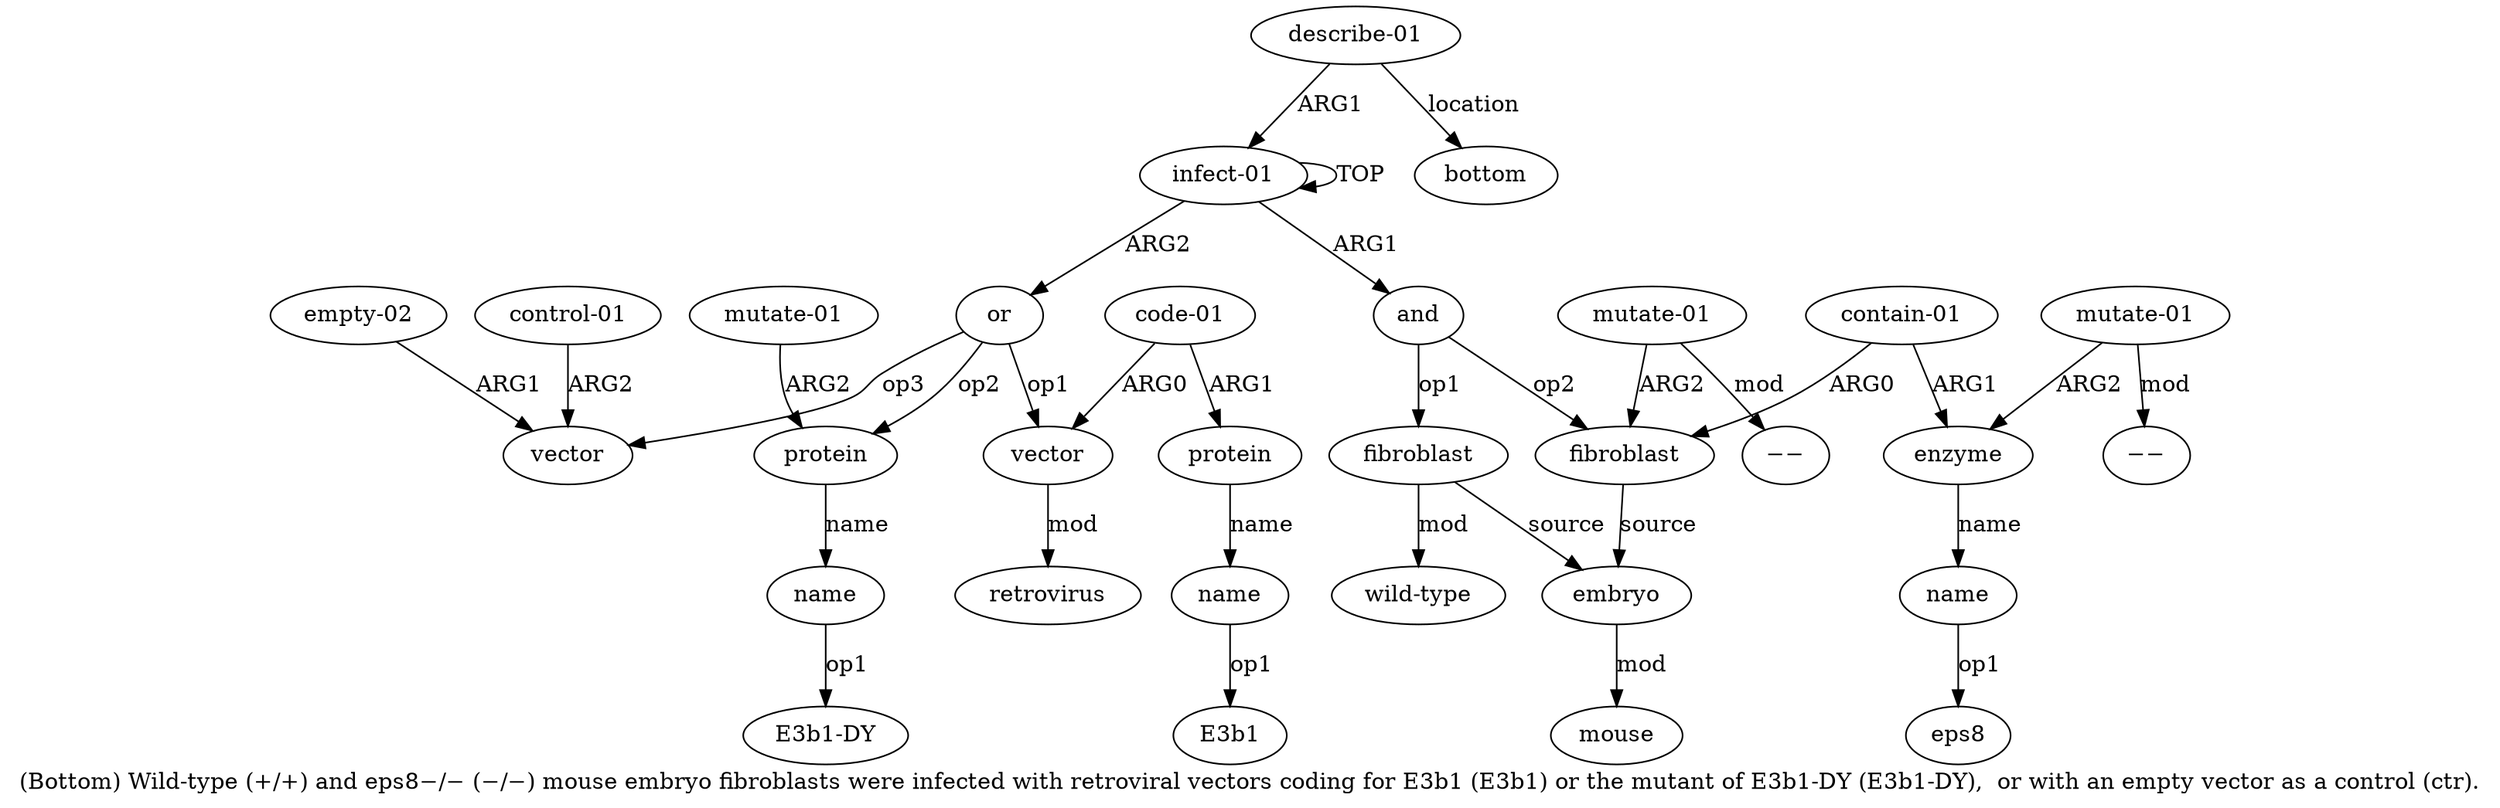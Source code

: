 digraph  {
	graph [label="(Bottom) Wild-type (+/+) and eps8−/− (−/−) mouse embryo fibroblasts were infected with retroviral vectors coding for E3b1 (\
E3b1) or the mutant of E3b1-DY (E3b1-DY),  or with an empty vector as a control (ctr)."];
	node [label="\N"];
	a20	 [color=black,
		gold_ind=20,
		gold_label="mutate-01",
		label="mutate-01",
		test_ind=20,
		test_label="mutate-01"];
	a18	 [color=black,
		gold_ind=18,
		gold_label=protein,
		label=protein,
		test_ind=18,
		test_label=protein];
	a20 -> a18 [key=0,
	color=black,
	gold_label=ARG2,
	label=ARG2,
	test_label=ARG2];
a21 [color=black,
	gold_ind=21,
	gold_label=vector,
	label=vector,
	test_ind=21,
	test_label=vector];
a22 [color=black,
	gold_ind=22,
	gold_label="empty-02",
	label="empty-02",
	test_ind=22,
	test_label="empty-02"];
a22 -> a21 [key=0,
color=black,
gold_label=ARG1,
label=ARG1,
test_label=ARG1];
a23 [color=black,
gold_ind=23,
gold_label="control-01",
label="control-01",
test_ind=23,
test_label="control-01"];
a23 -> a21 [key=0,
color=black,
gold_label=ARG2,
label=ARG2,
test_label=ARG2];
a24 [color=black,
gold_ind=24,
gold_label="describe-01",
label="describe-01",
test_ind=24,
test_label="describe-01"];
a25 [color=black,
gold_ind=25,
gold_label=bottom,
label=bottom,
test_ind=25,
test_label=bottom];
a24 -> a25 [key=0,
color=black,
gold_label=location,
label=location,
test_label=location];
a0 [color=black,
gold_ind=0,
gold_label="infect-01",
label="infect-01",
test_ind=0,
test_label="infect-01"];
a24 -> a0 [key=0,
color=black,
gold_label=ARG1,
label=ARG1,
test_label=ARG1];
"a19 E3b1-DY" [color=black,
gold_ind=-1,
gold_label="E3b1-DY",
label="E3b1-DY",
test_ind=-1,
test_label="E3b1-DY"];
"a7 −−" [color=black,
gold_ind=-1,
gold_label=−−,
label=−−,
test_ind=-1,
test_label=−−];
"a17 E3b1" [color=black,
gold_ind=-1,
gold_label=E3b1,
label=E3b1,
test_ind=-1,
test_label=E3b1];
"a11 −−" [color=black,
gold_ind=-1,
gold_label=−−,
label=−−,
test_ind=-1,
test_label=−−];
a15 [color=black,
gold_ind=15,
gold_label="code-01",
label="code-01",
test_ind=15,
test_label="code-01"];
a16 [color=black,
gold_ind=16,
gold_label=protein,
label=protein,
test_ind=16,
test_label=protein];
a15 -> a16 [key=0,
color=black,
gold_label=ARG1,
label=ARG1,
test_label=ARG1];
a13 [color=black,
gold_ind=13,
gold_label=vector,
label=vector,
test_ind=13,
test_label=vector];
a15 -> a13 [key=0,
color=black,
gold_label=ARG0,
label=ARG0,
test_label=ARG0];
a14 [color=black,
gold_ind=14,
gold_label=retrovirus,
label=retrovirus,
test_ind=14,
test_label=retrovirus];
a17 [color=black,
gold_ind=17,
gold_label=name,
label=name,
test_ind=17,
test_label=name];
a17 -> "a17 E3b1" [key=0,
color=black,
gold_label=op1,
label=op1,
test_label=op1];
a16 -> a17 [key=0,
color=black,
gold_label=name,
label=name,
test_label=name];
a11 [color=black,
gold_ind=11,
gold_label="mutate-01",
label="mutate-01",
test_ind=11,
test_label="mutate-01"];
a11 -> "a11 −−" [key=0,
color=black,
gold_label=mod,
label=mod,
test_label=mod];
a9 [color=black,
gold_ind=9,
gold_label=enzyme,
label=enzyme,
test_ind=9,
test_label=enzyme];
a11 -> a9 [key=0,
color=black,
gold_label=ARG2,
label=ARG2,
test_label=ARG2];
a10 [color=black,
gold_ind=10,
gold_label=name,
label=name,
test_ind=10,
test_label=name];
"a10 eps8" [color=black,
gold_ind=-1,
gold_label=eps8,
label=eps8,
test_ind=-1,
test_label=eps8];
a10 -> "a10 eps8" [key=0,
color=black,
gold_label=op1,
label=op1,
test_label=op1];
a13 -> a14 [key=0,
color=black,
gold_label=mod,
label=mod,
test_label=mod];
a12 [color=black,
gold_ind=12,
gold_label=or,
label=or,
test_ind=12,
test_label=or];
a12 -> a21 [key=0,
color=black,
gold_label=op3,
label=op3,
test_label=op3];
a12 -> a13 [key=0,
color=black,
gold_label=op1,
label=op1,
test_label=op1];
a12 -> a18 [key=0,
color=black,
gold_label=op2,
label=op2,
test_label=op2];
a19 [color=black,
gold_ind=19,
gold_label=name,
label=name,
test_ind=19,
test_label=name];
a19 -> "a19 E3b1-DY" [key=0,
color=black,
gold_label=op1,
label=op1,
test_label=op1];
a18 -> a19 [key=0,
color=black,
gold_label=name,
label=name,
test_label=name];
a1 [color=black,
gold_ind=1,
gold_label=and,
label=and,
test_ind=1,
test_label=and];
a2 [color=black,
gold_ind=2,
gold_label=fibroblast,
label=fibroblast,
test_ind=2,
test_label=fibroblast];
a1 -> a2 [key=0,
color=black,
gold_label=op1,
label=op1,
test_label=op1];
a6 [color=black,
gold_ind=6,
gold_label=fibroblast,
label=fibroblast,
test_ind=6,
test_label=fibroblast];
a1 -> a6 [key=0,
color=black,
gold_label=op2,
label=op2,
test_label=op2];
a0 -> a12 [key=0,
color=black,
gold_label=ARG2,
label=ARG2,
test_label=ARG2];
a0 -> a1 [key=0,
color=black,
gold_label=ARG1,
label=ARG1,
test_label=ARG1];
a0 -> a0 [key=0,
color=black,
gold_label=TOP,
label=TOP,
test_label=TOP];
a3 [color=black,
gold_ind=3,
gold_label="wild-type",
label="wild-type",
test_ind=3,
test_label="wild-type"];
a2 -> a3 [key=0,
color=black,
gold_label=mod,
label=mod,
test_label=mod];
a4 [color=black,
gold_ind=4,
gold_label=embryo,
label=embryo,
test_ind=4,
test_label=embryo];
a2 -> a4 [key=0,
color=black,
gold_label=source,
label=source,
test_label=source];
a5 [color=black,
gold_ind=5,
gold_label=mouse,
label=mouse,
test_ind=5,
test_label=mouse];
a4 -> a5 [key=0,
color=black,
gold_label=mod,
label=mod,
test_label=mod];
a7 [color=black,
gold_ind=7,
gold_label="mutate-01",
label="mutate-01",
test_ind=7,
test_label="mutate-01"];
a7 -> "a7 −−" [key=0,
color=black,
gold_label=mod,
label=mod,
test_label=mod];
a7 -> a6 [key=0,
color=black,
gold_label=ARG2,
label=ARG2,
test_label=ARG2];
a6 -> a4 [key=0,
color=black,
gold_label=source,
label=source,
test_label=source];
a9 -> a10 [key=0,
color=black,
gold_label=name,
label=name,
test_label=name];
a8 [color=black,
gold_ind=8,
gold_label="contain-01",
label="contain-01",
test_ind=8,
test_label="contain-01"];
a8 -> a6 [key=0,
color=black,
gold_label=ARG0,
label=ARG0,
test_label=ARG0];
a8 -> a9 [key=0,
color=black,
gold_label=ARG1,
label=ARG1,
test_label=ARG1];
}

